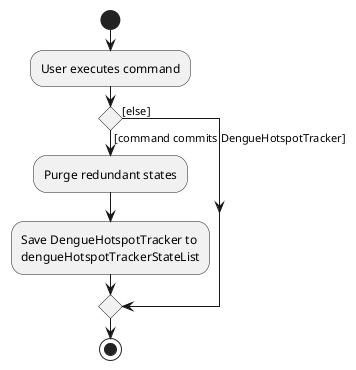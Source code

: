 @startuml
start
:User executes command;

'Since the beta syntax does not support placing the condition outside the
'diamond we place it as the true branch instead.

if () then ([command commits DengueHotspotTracker])
    :Purge redundant states;
    :Save DengueHotspotTracker to
    dengueHotspotTrackerStateList;
else ([else])
endif
stop
@enduml
